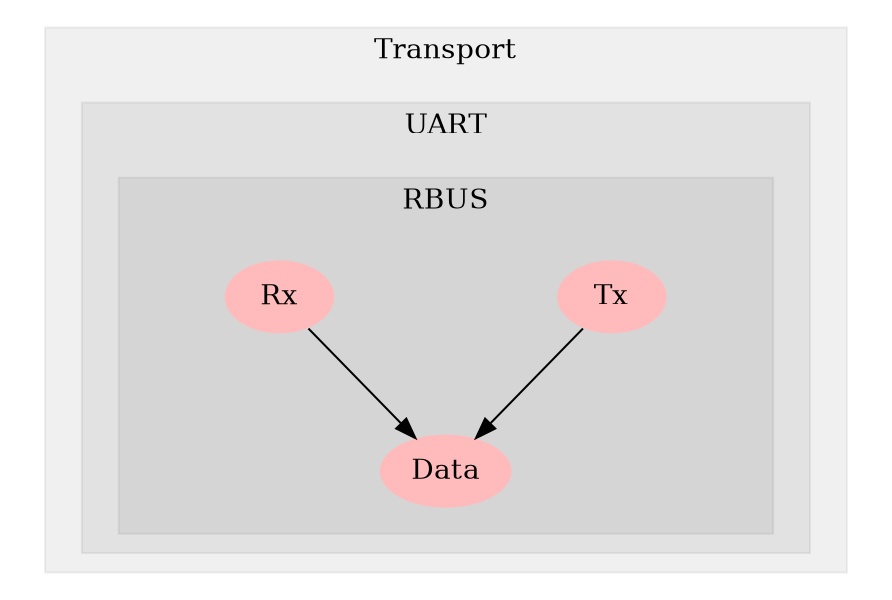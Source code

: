 digraph G {
size="6,4";
ratio="fill";
subgraph cluster_0 {
label="Transport";
color="#0000000F";
style="filled";
subgraph cluster_1 {
label="UART";
color="#0000000F";
style="filled";
subgraph cluster_2 {
label="RBUS";
color="#0000000F";
style="filled";
u0[label="Data",style="filled",fillcolor="#ffbbbb",penwidth="0"];
u1[label="Tx",style="filled",fillcolor="#ffbbbb",penwidth="0"];
u2[label="Rx",style="filled",fillcolor="#ffbbbb",penwidth="0"];

}

}

}
u1 -> u0;
u2 -> u0;

}
